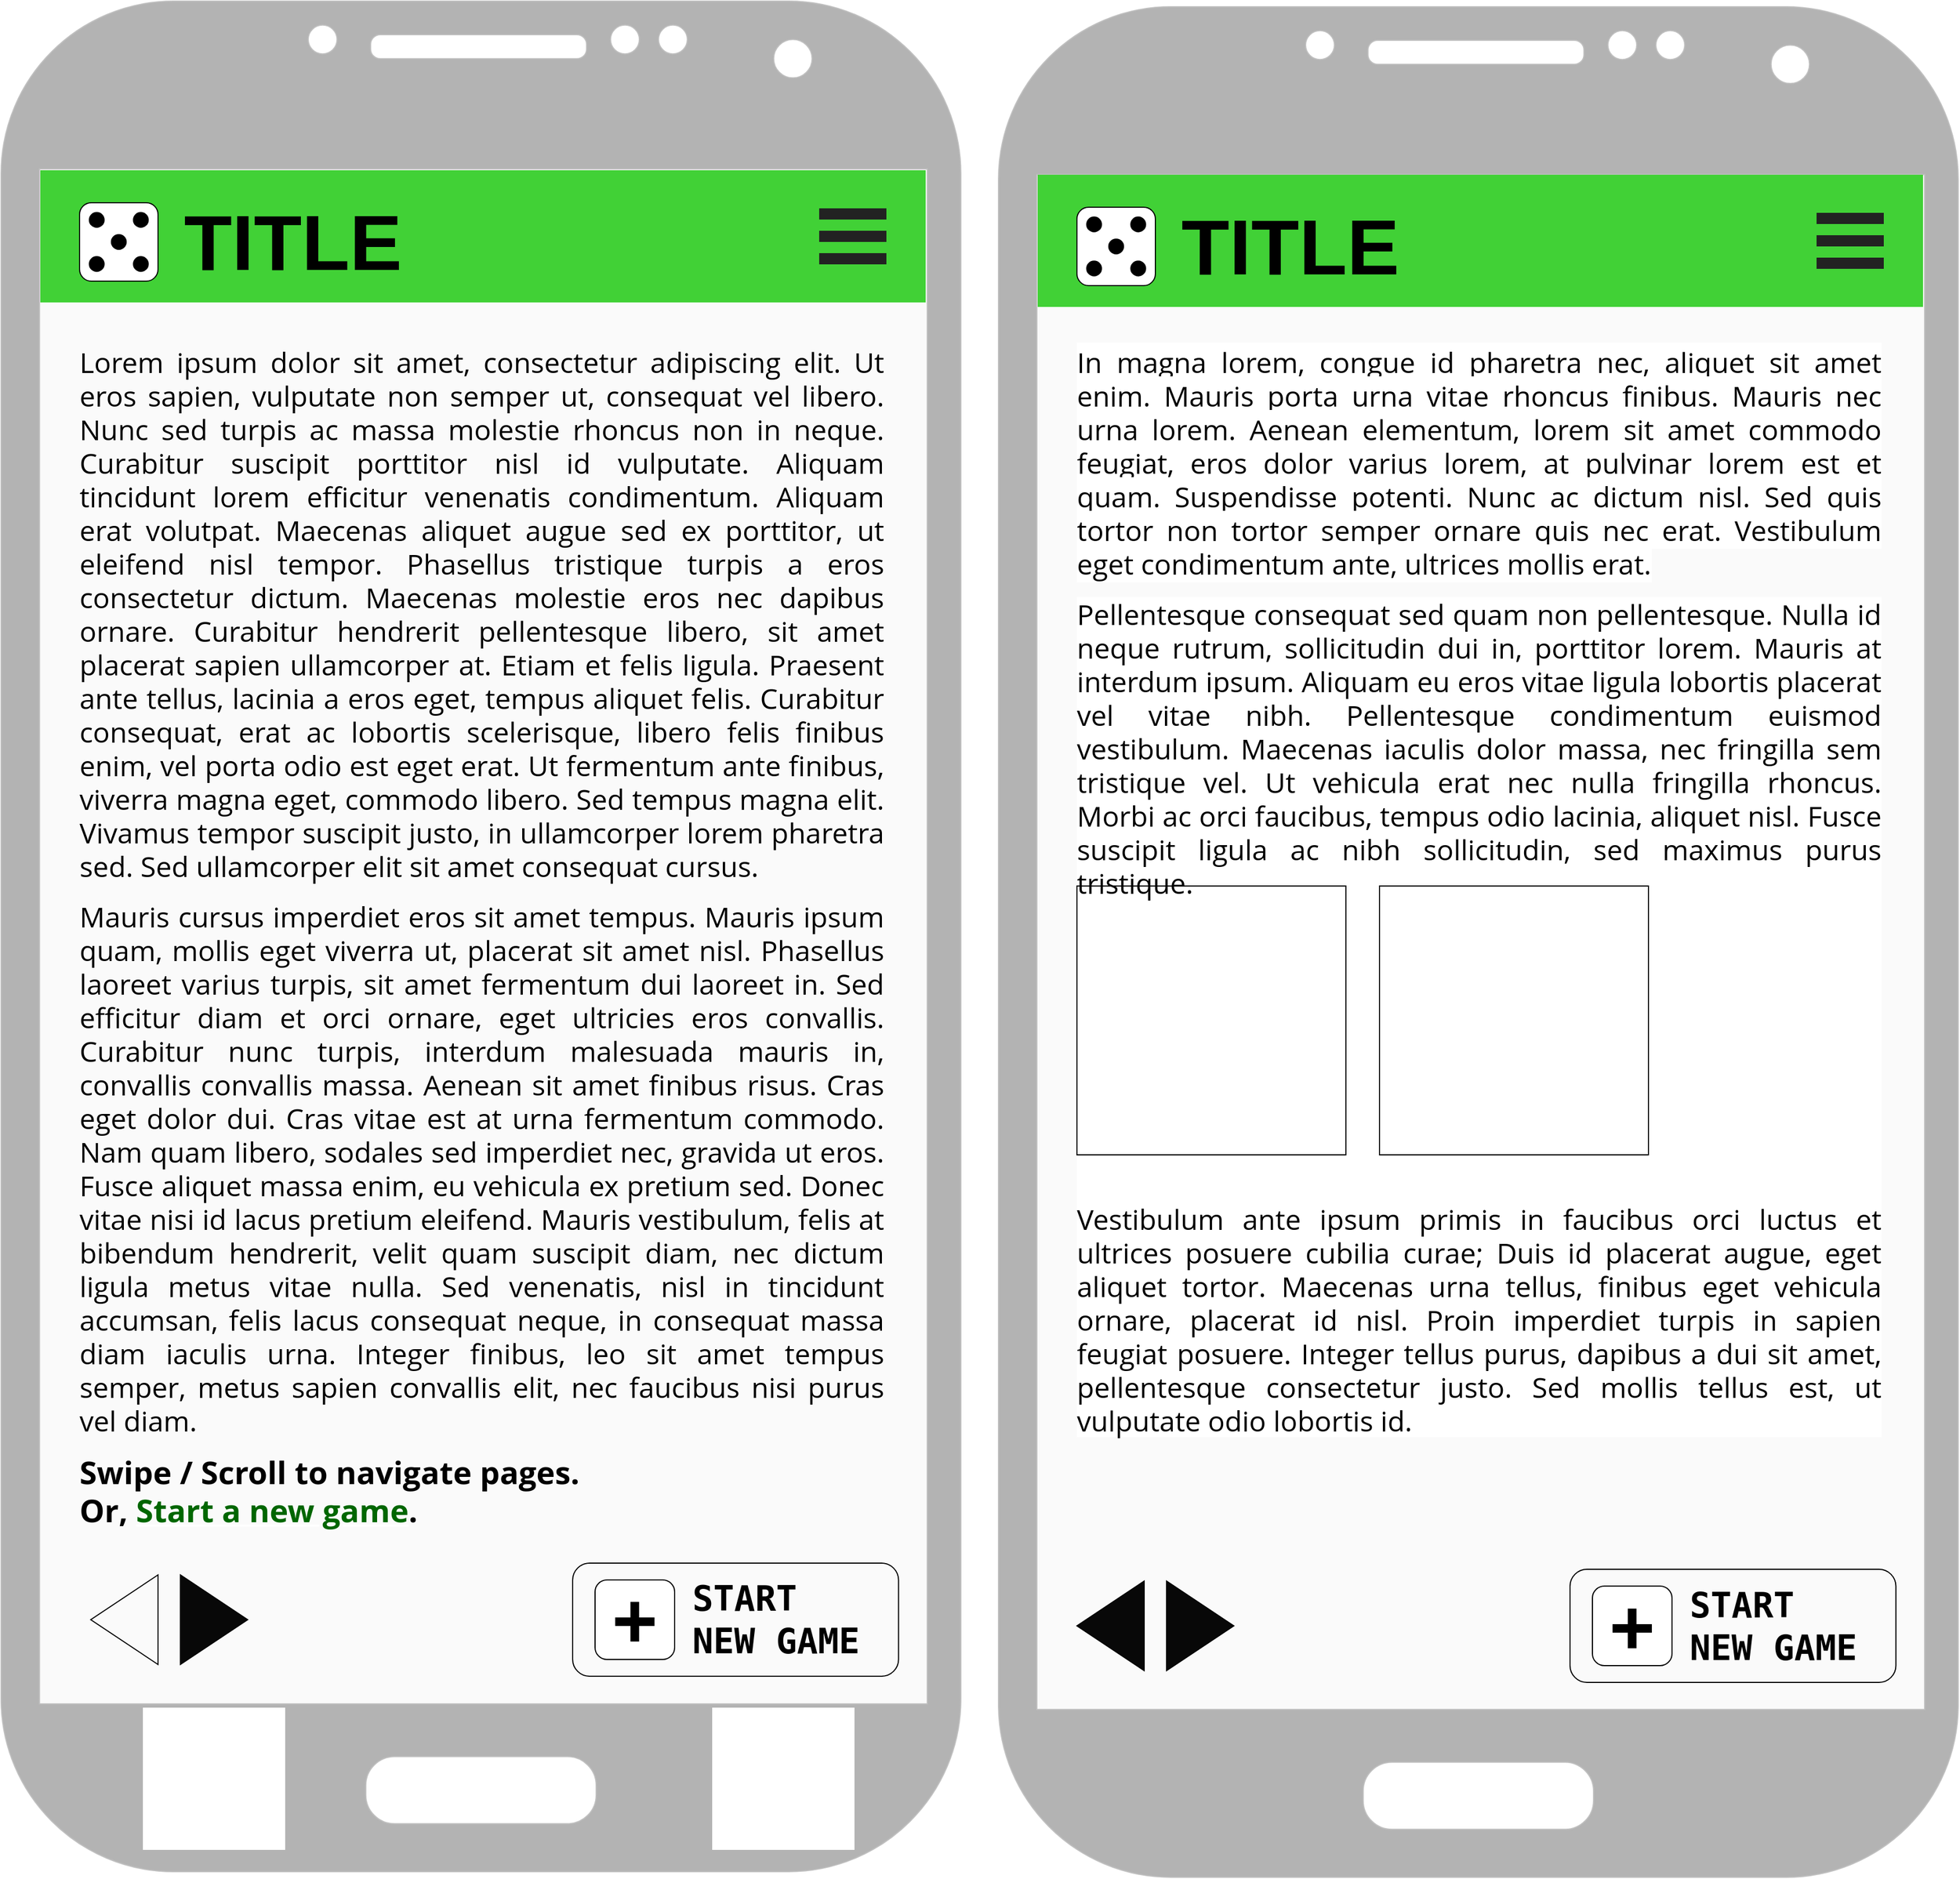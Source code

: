 <mxfile version="20.8.5" type="device"><diagram id="i8sjEhiZYVQsJ5PUvMbR" name="Page-1"><mxGraphModel dx="4023" dy="1934" grid="1" gridSize="10" guides="1" tooltips="1" connect="1" arrows="1" fold="1" page="1" pageScale="1" pageWidth="900" pageHeight="1600" math="0" shadow="0"><root><mxCell id="0"/><mxCell id="1" parent="0"/><mxCell id="HNaQ0A6YHJRZClztEqFH-4" value="" style="rounded=0;whiteSpace=wrap;html=1;fillColor=#FAFAFA;strokeColor=none;movable=0;resizable=0;rotatable=0;deletable=0;editable=0;connectable=0;" parent="1" vertex="1"><mxGeometry x="40" y="160" width="820" height="1400" as="geometry"/></mxCell><mxCell id="HNaQ0A6YHJRZClztEqFH-25" value="&lt;p style=&quot;margin: 0px 0px 15px; padding: 0px; text-align: justify; font-family: &amp;quot;Open Sans&amp;quot;, Arial, sans-serif; font-size: 25px;&quot;&gt;&lt;font color=&quot;#000000&quot; style=&quot;font-size: 25px;&quot;&gt;Lorem ipsum dolor sit amet, consectetur adipiscing elit. Ut eros sapien, vulputate non semper ut, consequat vel libero. Nunc sed turpis ac massa molestie rhoncus non in neque. Curabitur suscipit porttitor nisl id vulputate. Aliquam tincidunt lorem efficitur venenatis condimentum. Aliquam erat volutpat. Maecenas aliquet augue sed ex porttitor, ut eleifend nisl tempor. Phasellus tristique turpis a eros consectetur dictum. Maecenas molestie eros nec dapibus ornare. Curabitur hendrerit pellentesque libero, sit amet placerat sapien ullamcorper at. Etiam et felis ligula. Praesent ante tellus, lacinia a eros eget, tempus aliquet felis. Curabitur consequat, erat ac lobortis scelerisque, libero felis finibus enim, vel porta odio est eget erat. Ut fermentum ante finibus, viverra magna eget, commodo libero. Sed tempus magna elit. Vivamus tempor suscipit justo, in ullamcorper lorem pharetra sed. Sed ullamcorper elit sit amet consequat cursus.&lt;/font&gt;&lt;/p&gt;&lt;p style=&quot;margin: 0px 0px 15px; padding: 0px; text-align: justify; font-family: &amp;quot;Open Sans&amp;quot;, Arial, sans-serif; font-size: 25px;&quot;&gt;&lt;font color=&quot;#000000&quot; style=&quot;font-size: 25px;&quot;&gt;Mauris cursus imperdiet eros sit amet tempus. Mauris ipsum quam, mollis eget viverra ut, placerat sit amet nisl. Phasellus laoreet varius turpis, sit amet fermentum dui laoreet in. Sed efficitur diam et orci ornare, eget ultricies eros convallis. Curabitur nunc turpis, interdum malesuada mauris in, convallis convallis massa. Aenean sit amet finibus risus. Cras eget dolor dui. Cras vitae est at urna fermentum commodo. Nam quam libero, sodales sed imperdiet nec, gravida ut eros. Fusce aliquet massa enim, eu vehicula ex pretium sed. Donec vitae nisi id lacus pretium eleifend. Mauris vestibulum, felis at bibendum hendrerit, velit quam suscipit diam, nec dictum ligula metus vitae nulla. Sed venenatis, nisl in tincidunt accumsan, felis lacus consequat neque, in consequat massa diam iaculis urna. Integer finibus, leo sit amet tempus semper, metus sapien convallis elit, nec faucibus nisi purus vel diam.&lt;br&gt;&lt;/font&gt;&lt;/p&gt;&lt;p style=&quot;margin: 0px 0px 15px; padding: 0px; text-align: justify; font-family: &amp;quot;Open Sans&amp;quot;, Arial, sans-serif; font-size: 25px;&quot;&gt;&lt;font style=&quot;font-size: 28px;&quot;&gt;&lt;b style=&quot;&quot;&gt;&lt;font style=&quot;font-size: 28px;&quot; color=&quot;#000000&quot;&gt;Swipe / Scroll to navigate pages.&lt;/font&gt;&lt;br&gt;&lt;font style=&quot;font-size: 28px;&quot; color=&quot;#000000&quot;&gt;Or, &lt;/font&gt;&lt;u style=&quot;&quot;&gt;&lt;font style=&quot;font-size: 28px;&quot; color=&quot;#006600&quot;&gt;Start a new game&lt;/font&gt;&lt;/u&gt;&lt;font style=&quot;font-size: 28px;&quot; color=&quot;#000000&quot;&gt;.&lt;/font&gt;&lt;/b&gt;&lt;/font&gt;&lt;/p&gt;" style="text;whiteSpace=wrap;html=1;fontSize=8;fontColor=#FFFFFF;" parent="1" vertex="1"><mxGeometry x="88.2" y="320" width="720" height="60" as="geometry"/></mxCell><mxCell id="HNaQ0A6YHJRZClztEqFH-1" value="" style="verticalLabelPosition=bottom;verticalAlign=top;html=1;shadow=0;dashed=0;strokeWidth=1;shape=mxgraph.android.phone2;strokeColor=#c0c0c0;fillColor=#B3B3B3;movable=0;resizable=0;rotatable=0;deletable=0;editable=0;connectable=0;" parent="1" vertex="1"><mxGeometry x="20" y="20" width="856.41" height="1670" as="geometry"/></mxCell><mxCell id="LUUlDQa704eXeb4RAr-0-7" value="" style="rounded=0;whiteSpace=wrap;html=1;fillColor=#FAFAFA;strokeColor=none;movable=0;resizable=0;rotatable=0;deletable=0;editable=0;connectable=0;" vertex="1" parent="1"><mxGeometry x="930" y="165" width="820" height="1400" as="geometry"/></mxCell><mxCell id="LUUlDQa704eXeb4RAr-0-8" value="" style="verticalLabelPosition=bottom;verticalAlign=top;html=1;shadow=0;dashed=0;strokeWidth=1;shape=mxgraph.android.phone2;strokeColor=#c0c0c0;fillColor=#B3B3B3;movable=0;resizable=0;rotatable=0;deletable=0;editable=0;connectable=0;" vertex="1" parent="1"><mxGeometry x="910" y="25" width="856.41" height="1670" as="geometry"/></mxCell><mxCell id="LUUlDQa704eXeb4RAr-0-9" value="&lt;p style=&quot;margin: 0px 0px 15px; padding: 0px; text-align: justify; font-family: &amp;quot;Open Sans&amp;quot;, Arial, sans-serif; font-size: 25px;&quot;&gt;&lt;font style=&quot;font-size: 25px;&quot;&gt;&lt;span style=&quot;background-color: rgb(255, 255, 255); color: rgb(0, 0, 0);&quot;&gt;In magna lorem, congue id pharetra nec, aliquet sit amet enim. Mauris porta urna vitae rhoncus finibus. Mauris nec urna lorem. Aenean elementum, lorem sit amet commodo feugiat, eros dolor varius lorem, at pulvinar lorem est et quam. Suspendisse potenti. Nunc ac dictum nisl. Sed quis tortor non tortor semper ornare quis nec erat. Vestibulum eget condimentum ante, ultrices mollis erat.&lt;/span&gt;&lt;br&gt;&lt;/font&gt;&lt;/p&gt;&lt;p style=&quot;margin: 0px 0px 15px; padding: 0px; text-align: justify; color: rgb(0, 0, 0); font-family: &amp;quot;Open Sans&amp;quot;, Arial, sans-serif; background-color: rgb(255, 255, 255); font-size: 25px;&quot;&gt;&lt;font style=&quot;font-size: 25px;&quot;&gt;&lt;font style=&quot;font-size: 25px;&quot;&gt;Pellentesque consequat sed quam non pellentesque. Nulla id neque rutrum, sollicitudin dui in, porttitor lorem. Mauris at interdum ipsum. Aliquam eu eros vitae ligula lobortis placerat vel vitae nibh. Pellentesque condimentum euismod vestibulum. Maecenas iaculis dolor massa, nec fringilla sem tristique vel. Ut vehicula erat nec nulla fringilla rhoncus. Morbi ac orci faucibus, tempus odio lacinia, aliquet nisl. Fusce suscipit ligula ac nibh sollicitudin, sed maximus purus tristique.&lt;br&gt;&lt;br&gt;&lt;br&gt;&lt;br&gt;&lt;br&gt;&lt;br&gt;&lt;br&gt;&lt;br&gt;&lt;br&gt;&lt;br&gt;Vestibulum ante ipsum primis in faucibus orci luctus et ultrices posuere cubilia curae; Duis id placerat augue, eget aliquet tortor. Maecenas urna tellus, finibus eget vehicula ornare, placerat id nisl. Proin imperdiet turpis in sapien feugiat posuere. Integer tellus purus, dapibus a dui sit amet, pellentesque consectetur justo. Sed mollis tellus est, ut vulputate odio lobortis id.&amp;nbsp;&lt;/font&gt;&lt;br&gt;&lt;/font&gt;&lt;/p&gt;" style="text;whiteSpace=wrap;html=1;fontSize=8;fontColor=#FFFFFF;" vertex="1" parent="1"><mxGeometry x="978.21" y="320" width="720" height="60" as="geometry"/></mxCell><mxCell id="LUUlDQa704eXeb4RAr-0-11" value="" style="group" vertex="1" connectable="0" parent="1"><mxGeometry x="55" y="145" width="790" height="180" as="geometry"/></mxCell><mxCell id="HNaQ0A6YHJRZClztEqFH-2" value="" style="rounded=0;whiteSpace=wrap;html=1;fillColor=#41D136;strokeColor=none;" parent="LUUlDQa704eXeb4RAr-0-11" vertex="1"><mxGeometry y="26" width="790" height="118" as="geometry"/></mxCell><mxCell id="HNaQ0A6YHJRZClztEqFH-5" value="" style="html=1;verticalLabelPosition=bottom;labelBackgroundColor=#ffffff;verticalAlign=top;shadow=0;dashed=0;strokeWidth=2;shape=mxgraph.ios7.misc.options;fillColor=#222222;sketch=0;" parent="LUUlDQa704eXeb4RAr-0-11" vertex="1"><mxGeometry x="695" y="60" width="60" height="50" as="geometry"/></mxCell><mxCell id="HNaQ0A6YHJRZClztEqFH-14" value="" style="group" parent="LUUlDQa704eXeb4RAr-0-11" vertex="1" connectable="0"><mxGeometry x="35" y="55" width="70" height="70" as="geometry"/></mxCell><mxCell id="HNaQ0A6YHJRZClztEqFH-15" value="" style="rounded=1;whiteSpace=wrap;html=1;container=0;" parent="HNaQ0A6YHJRZClztEqFH-14" vertex="1"><mxGeometry width="70" height="70" as="geometry"/></mxCell><mxCell id="HNaQ0A6YHJRZClztEqFH-16" value="" style="ellipse;whiteSpace=wrap;html=1;fillColor=#000000;container=0;" parent="HNaQ0A6YHJRZClztEqFH-14" vertex="1"><mxGeometry x="8.75" y="8.75" width="13.125" height="13.125" as="geometry"/></mxCell><mxCell id="HNaQ0A6YHJRZClztEqFH-17" value="" style="ellipse;whiteSpace=wrap;html=1;fillColor=#000000;container=0;" parent="HNaQ0A6YHJRZClztEqFH-14" vertex="1"><mxGeometry x="48.125" y="48.125" width="13.125" height="13.125" as="geometry"/></mxCell><mxCell id="HNaQ0A6YHJRZClztEqFH-18" value="" style="ellipse;whiteSpace=wrap;html=1;fillColor=#000000;rotation=90;container=0;" parent="HNaQ0A6YHJRZClztEqFH-14" vertex="1"><mxGeometry x="48.125" y="8.75" width="13.125" height="13.125" as="geometry"/></mxCell><mxCell id="HNaQ0A6YHJRZClztEqFH-19" value="" style="ellipse;whiteSpace=wrap;html=1;fillColor=#000000;rotation=90;container=0;" parent="HNaQ0A6YHJRZClztEqFH-14" vertex="1"><mxGeometry x="8.75" y="48.125" width="13.125" height="13.125" as="geometry"/></mxCell><mxCell id="HNaQ0A6YHJRZClztEqFH-22" value="" style="ellipse;whiteSpace=wrap;html=1;fillColor=#000000;" parent="HNaQ0A6YHJRZClztEqFH-14" vertex="1"><mxGeometry x="28.438" y="28.438" width="13.125" height="13.125" as="geometry"/></mxCell><mxCell id="HNaQ0A6YHJRZClztEqFH-12" value="&lt;h1&gt;&lt;b&gt;&lt;font style=&quot;font-size: 70px;&quot;&gt;TITLE&lt;/font&gt;&lt;/b&gt;&lt;/h1&gt;" style="text;html=1;align=center;verticalAlign=middle;resizable=0;points=[];autosize=1;strokeColor=none;fillColor=none;fontSize=30;" parent="LUUlDQa704eXeb4RAr-0-11" vertex="1"><mxGeometry x="115" width="220" height="180" as="geometry"/></mxCell><mxCell id="LUUlDQa704eXeb4RAr-0-12" value="" style="group" vertex="1" connectable="0" parent="1"><mxGeometry x="945" y="149" width="790" height="180" as="geometry"/></mxCell><mxCell id="LUUlDQa704eXeb4RAr-0-13" value="" style="rounded=0;whiteSpace=wrap;html=1;fillColor=#41D136;strokeColor=none;" vertex="1" parent="LUUlDQa704eXeb4RAr-0-12"><mxGeometry y="26" width="790" height="118" as="geometry"/></mxCell><mxCell id="LUUlDQa704eXeb4RAr-0-14" value="" style="html=1;verticalLabelPosition=bottom;labelBackgroundColor=#ffffff;verticalAlign=top;shadow=0;dashed=0;strokeWidth=2;shape=mxgraph.ios7.misc.options;fillColor=#222222;sketch=0;" vertex="1" parent="LUUlDQa704eXeb4RAr-0-12"><mxGeometry x="695" y="60" width="60" height="50" as="geometry"/></mxCell><mxCell id="LUUlDQa704eXeb4RAr-0-15" value="" style="group" vertex="1" connectable="0" parent="LUUlDQa704eXeb4RAr-0-12"><mxGeometry x="35" y="55" width="70" height="70" as="geometry"/></mxCell><mxCell id="LUUlDQa704eXeb4RAr-0-16" value="" style="rounded=1;whiteSpace=wrap;html=1;container=0;" vertex="1" parent="LUUlDQa704eXeb4RAr-0-15"><mxGeometry width="70" height="70" as="geometry"/></mxCell><mxCell id="LUUlDQa704eXeb4RAr-0-17" value="" style="ellipse;whiteSpace=wrap;html=1;fillColor=#000000;container=0;" vertex="1" parent="LUUlDQa704eXeb4RAr-0-15"><mxGeometry x="8.75" y="8.75" width="13.125" height="13.125" as="geometry"/></mxCell><mxCell id="LUUlDQa704eXeb4RAr-0-18" value="" style="ellipse;whiteSpace=wrap;html=1;fillColor=#000000;container=0;" vertex="1" parent="LUUlDQa704eXeb4RAr-0-15"><mxGeometry x="48.125" y="48.125" width="13.125" height="13.125" as="geometry"/></mxCell><mxCell id="LUUlDQa704eXeb4RAr-0-19" value="" style="ellipse;whiteSpace=wrap;html=1;fillColor=#000000;rotation=90;container=0;" vertex="1" parent="LUUlDQa704eXeb4RAr-0-15"><mxGeometry x="48.125" y="8.75" width="13.125" height="13.125" as="geometry"/></mxCell><mxCell id="LUUlDQa704eXeb4RAr-0-20" value="" style="ellipse;whiteSpace=wrap;html=1;fillColor=#000000;rotation=90;container=0;" vertex="1" parent="LUUlDQa704eXeb4RAr-0-15"><mxGeometry x="8.75" y="48.125" width="13.125" height="13.125" as="geometry"/></mxCell><mxCell id="LUUlDQa704eXeb4RAr-0-21" value="" style="ellipse;whiteSpace=wrap;html=1;fillColor=#000000;" vertex="1" parent="LUUlDQa704eXeb4RAr-0-15"><mxGeometry x="28.438" y="28.438" width="13.125" height="13.125" as="geometry"/></mxCell><mxCell id="LUUlDQa704eXeb4RAr-0-22" value="&lt;h1&gt;&lt;b&gt;&lt;font style=&quot;font-size: 70px;&quot;&gt;TITLE&lt;/font&gt;&lt;/b&gt;&lt;/h1&gt;" style="text;html=1;align=center;verticalAlign=middle;resizable=0;points=[];autosize=1;strokeColor=none;fillColor=none;fontSize=30;" vertex="1" parent="LUUlDQa704eXeb4RAr-0-12"><mxGeometry x="115" width="220" height="180" as="geometry"/></mxCell><mxCell id="LUUlDQa704eXeb4RAr-0-25" value="" style="whiteSpace=wrap;html=1;aspect=fixed;fontSize=28;fillColor=none;" vertex="1" parent="1"><mxGeometry x="980" y="810" width="240" height="240" as="geometry"/></mxCell><mxCell id="LUUlDQa704eXeb4RAr-0-26" value="" style="whiteSpace=wrap;html=1;aspect=fixed;fontSize=28;fillColor=none;" vertex="1" parent="1"><mxGeometry x="1250" y="810" width="240" height="240" as="geometry"/></mxCell><mxCell id="LUUlDQa704eXeb4RAr-0-30" value="" style="group" vertex="1" connectable="0" parent="1"><mxGeometry x="1420" y="1395.5" width="290.8" height="150" as="geometry"/></mxCell><mxCell id="LUUlDQa704eXeb4RAr-0-27" value="&lt;pre style=&quot;font-size: 26px;&quot;&gt;&lt;br&gt;&lt;/pre&gt;" style="rounded=1;whiteSpace=wrap;html=1;fillColor=none;align=left;" vertex="1" parent="LUUlDQa704eXeb4RAr-0-30"><mxGeometry y="24.5" width="290.8" height="101" as="geometry"/></mxCell><mxCell id="LUUlDQa704eXeb4RAr-0-28" value="&lt;font size=&quot;1&quot; style=&quot;&quot;&gt;&lt;b style=&quot;font-size: 70px;&quot;&gt;+&lt;/b&gt;&lt;/font&gt;" style="rounded=1;whiteSpace=wrap;html=1;container=0;" vertex="1" parent="LUUlDQa704eXeb4RAr-0-30"><mxGeometry x="20" y="39.5" width="71" height="71" as="geometry"/></mxCell><mxCell id="LUUlDQa704eXeb4RAr-0-29" value="&lt;pre style=&quot;border-color: var(--border-color); text-align: left; font-size: 31px;&quot;&gt;&lt;b&gt;START&lt;br&gt;NEW GAME&lt;/b&gt;&lt;/pre&gt;" style="text;html=1;align=center;verticalAlign=middle;resizable=0;points=[];autosize=1;strokeColor=none;fillColor=none;fontSize=26;" vertex="1" parent="LUUlDQa704eXeb4RAr-0-30"><mxGeometry x="101" width="160" height="150" as="geometry"/></mxCell><mxCell id="LUUlDQa704eXeb4RAr-0-31" value="" style="group" vertex="1" connectable="0" parent="1"><mxGeometry x="530" y="1390" width="290.8" height="150" as="geometry"/></mxCell><mxCell id="LUUlDQa704eXeb4RAr-0-32" value="&lt;pre style=&quot;font-size: 26px;&quot;&gt;&lt;br&gt;&lt;/pre&gt;" style="rounded=1;whiteSpace=wrap;html=1;fillColor=none;align=left;" vertex="1" parent="LUUlDQa704eXeb4RAr-0-31"><mxGeometry y="24.5" width="290.8" height="101" as="geometry"/></mxCell><mxCell id="LUUlDQa704eXeb4RAr-0-33" value="&lt;font size=&quot;1&quot; style=&quot;&quot;&gt;&lt;b style=&quot;font-size: 70px;&quot;&gt;+&lt;/b&gt;&lt;/font&gt;" style="rounded=1;whiteSpace=wrap;html=1;container=0;" vertex="1" parent="LUUlDQa704eXeb4RAr-0-31"><mxGeometry x="20" y="39.5" width="71" height="71" as="geometry"/></mxCell><mxCell id="LUUlDQa704eXeb4RAr-0-34" value="&lt;pre style=&quot;border-color: var(--border-color); text-align: left; font-size: 31px;&quot;&gt;&lt;b&gt;START&lt;br&gt;NEW GAME&lt;/b&gt;&lt;/pre&gt;" style="text;html=1;align=center;verticalAlign=middle;resizable=0;points=[];autosize=1;strokeColor=none;fillColor=none;fontSize=26;" vertex="1" parent="LUUlDQa704eXeb4RAr-0-31"><mxGeometry x="101" width="160" height="150" as="geometry"/></mxCell><mxCell id="LUUlDQa704eXeb4RAr-0-35" value="" style="triangle;whiteSpace=wrap;html=1;fontSize=31;fillColor=#080808;" vertex="1" parent="1"><mxGeometry x="180" y="1425" width="60" height="80" as="geometry"/></mxCell><mxCell id="LUUlDQa704eXeb4RAr-0-36" value="" style="triangle;whiteSpace=wrap;html=1;fontSize=31;fillColor=none;rotation=-180;" vertex="1" parent="1"><mxGeometry x="100" y="1425" width="60" height="80" as="geometry"/></mxCell><mxCell id="LUUlDQa704eXeb4RAr-0-37" value="" style="triangle;whiteSpace=wrap;html=1;fontSize=31;fillColor=#080808;" vertex="1" parent="1"><mxGeometry x="1060" y="1430.5" width="60" height="80" as="geometry"/></mxCell><mxCell id="LUUlDQa704eXeb4RAr-0-38" value="" style="triangle;whiteSpace=wrap;html=1;fontSize=31;fillColor=#080808;rotation=-180;" vertex="1" parent="1"><mxGeometry x="980" y="1430.5" width="60" height="80" as="geometry"/></mxCell></root></mxGraphModel></diagram></mxfile>